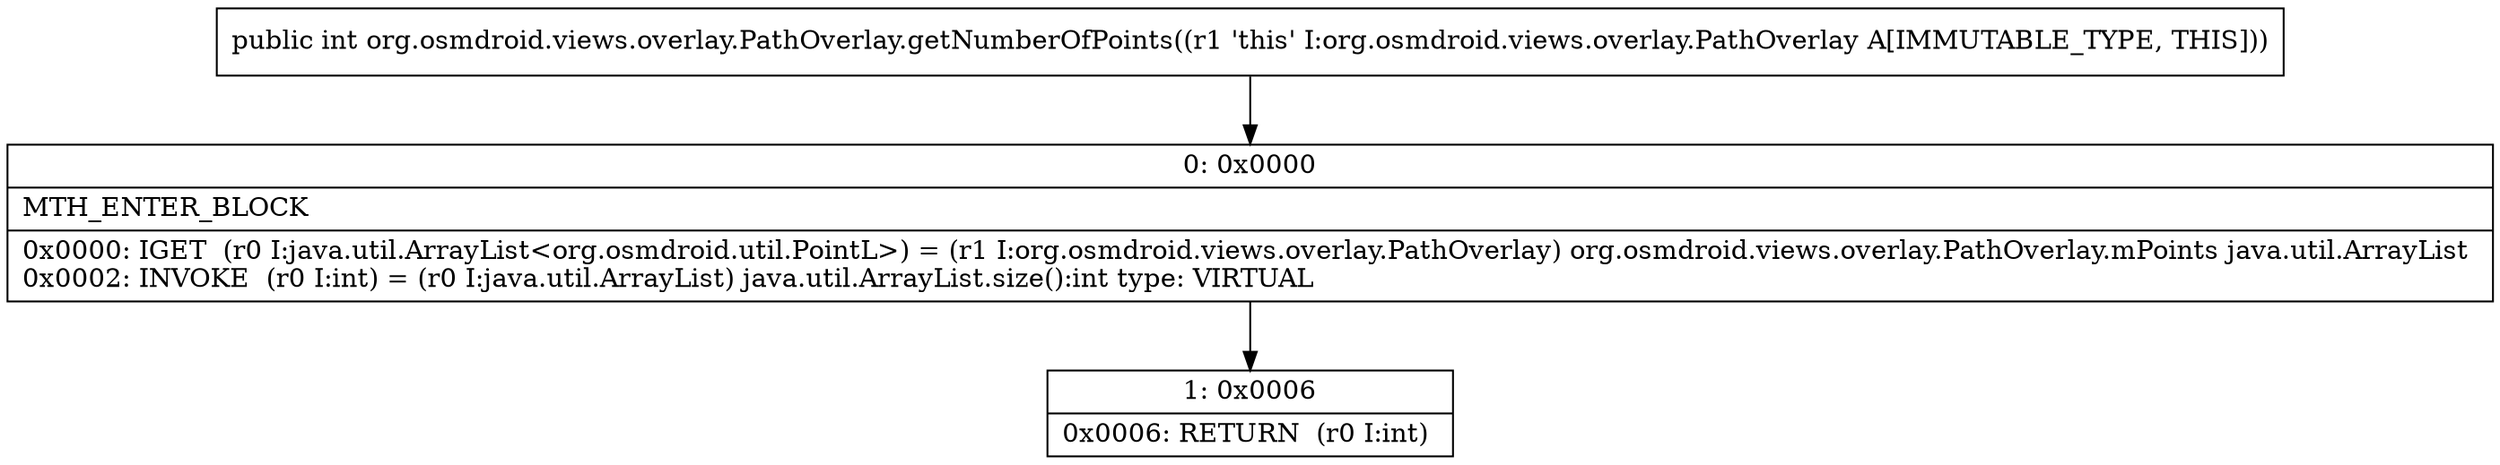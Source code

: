 digraph "CFG fororg.osmdroid.views.overlay.PathOverlay.getNumberOfPoints()I" {
Node_0 [shape=record,label="{0\:\ 0x0000|MTH_ENTER_BLOCK\l|0x0000: IGET  (r0 I:java.util.ArrayList\<org.osmdroid.util.PointL\>) = (r1 I:org.osmdroid.views.overlay.PathOverlay) org.osmdroid.views.overlay.PathOverlay.mPoints java.util.ArrayList \l0x0002: INVOKE  (r0 I:int) = (r0 I:java.util.ArrayList) java.util.ArrayList.size():int type: VIRTUAL \l}"];
Node_1 [shape=record,label="{1\:\ 0x0006|0x0006: RETURN  (r0 I:int) \l}"];
MethodNode[shape=record,label="{public int org.osmdroid.views.overlay.PathOverlay.getNumberOfPoints((r1 'this' I:org.osmdroid.views.overlay.PathOverlay A[IMMUTABLE_TYPE, THIS])) }"];
MethodNode -> Node_0;
Node_0 -> Node_1;
}

